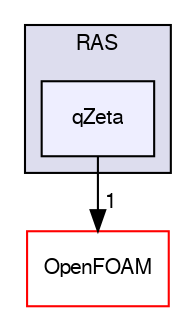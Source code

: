 digraph "src/turbulenceModels/incompressible/RAS/qZeta" {
  bgcolor=transparent;
  compound=true
  node [ fontsize="10", fontname="FreeSans"];
  edge [ labelfontsize="10", labelfontname="FreeSans"];
  subgraph clusterdir_dcb808b1162c061e4ccc93d1355da308 {
    graph [ bgcolor="#ddddee", pencolor="black", label="RAS" fontname="FreeSans", fontsize="10", URL="dir_dcb808b1162c061e4ccc93d1355da308.html"]
  dir_73a37d5060247f15c1c2eae6550f2243 [shape=box, label="qZeta", style="filled", fillcolor="#eeeeff", pencolor="black", URL="dir_73a37d5060247f15c1c2eae6550f2243.html"];
  }
  dir_c5473ff19b20e6ec4dfe5c310b3778a8 [shape=box label="OpenFOAM" color="red" URL="dir_c5473ff19b20e6ec4dfe5c310b3778a8.html"];
  dir_73a37d5060247f15c1c2eae6550f2243->dir_c5473ff19b20e6ec4dfe5c310b3778a8 [headlabel="1", labeldistance=1.5 headhref="dir_003015_001732.html"];
}
